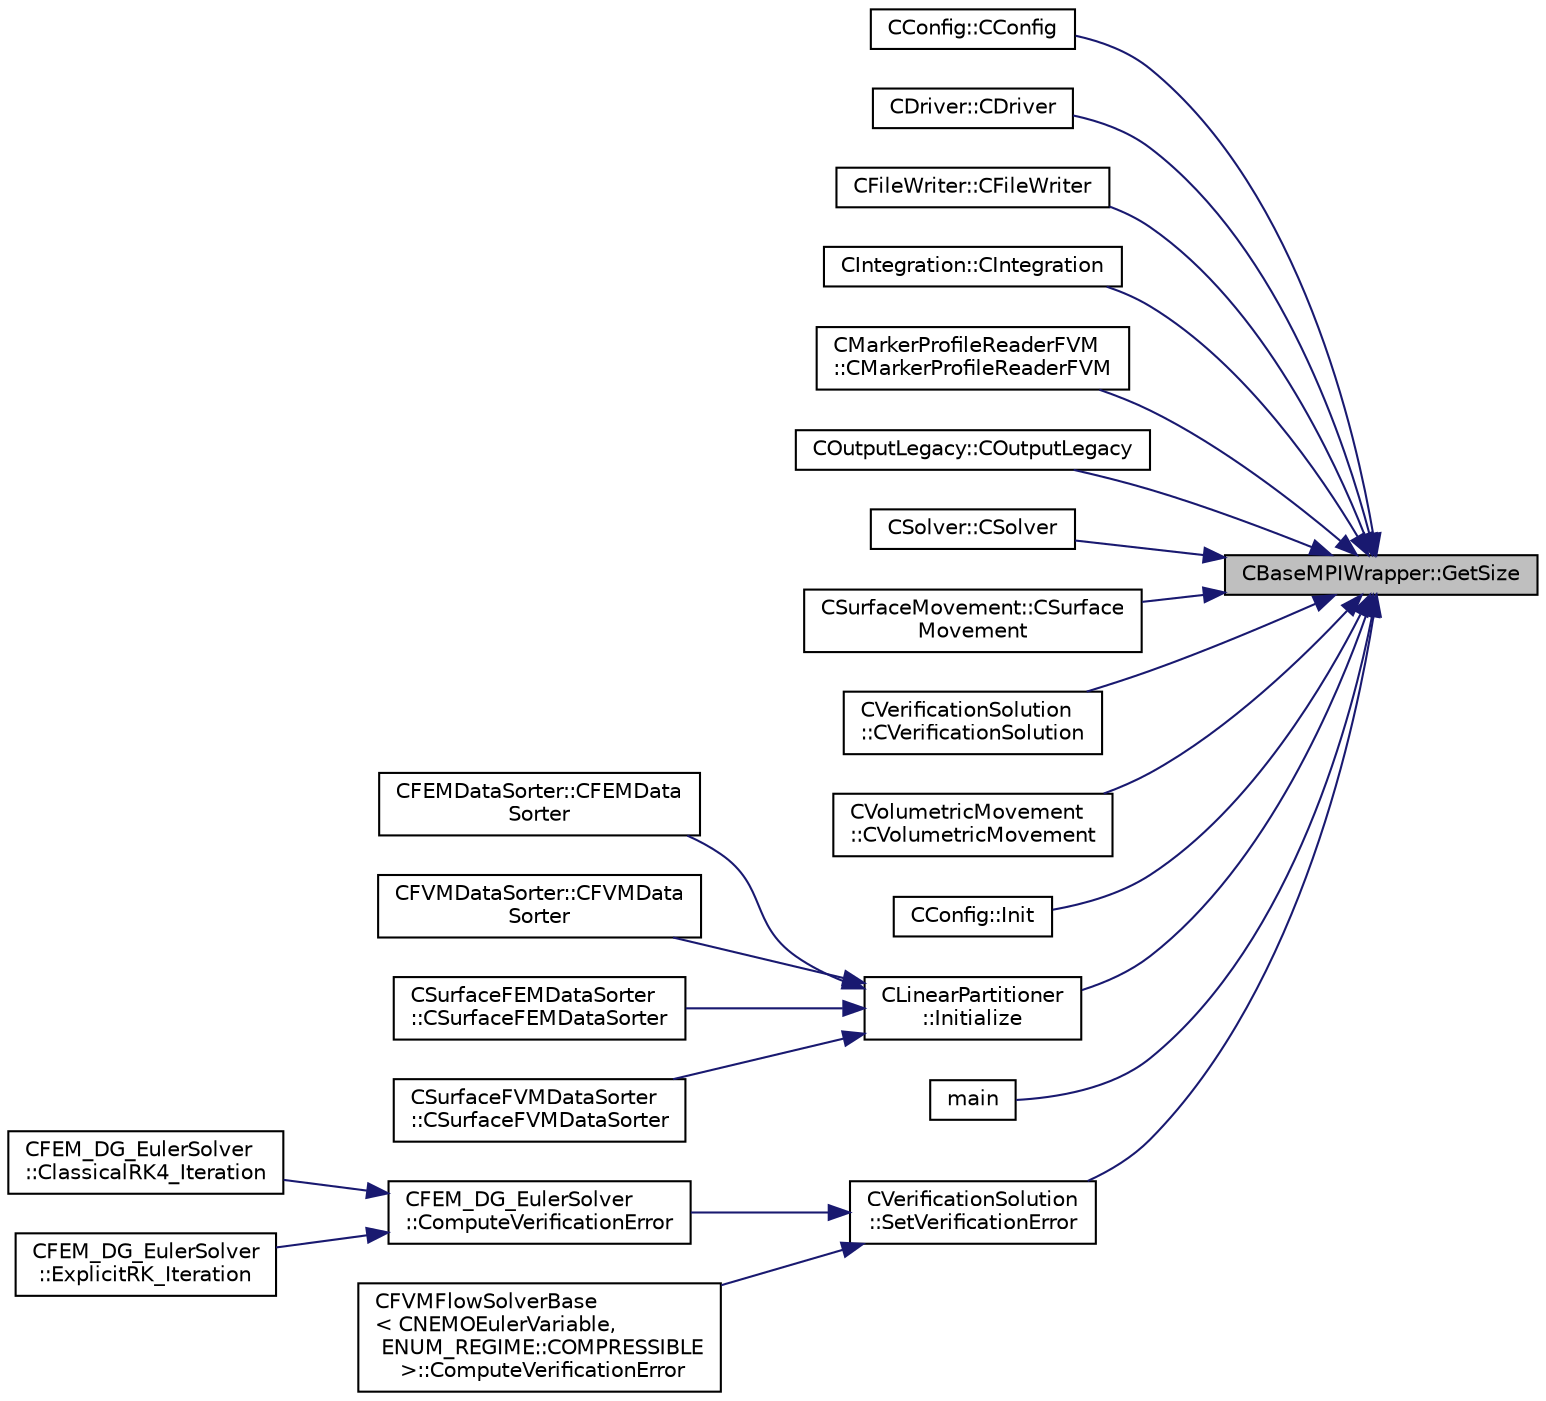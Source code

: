 digraph "CBaseMPIWrapper::GetSize"
{
 // LATEX_PDF_SIZE
  edge [fontname="Helvetica",fontsize="10",labelfontname="Helvetica",labelfontsize="10"];
  node [fontname="Helvetica",fontsize="10",shape=record];
  rankdir="RL";
  Node1 [label="CBaseMPIWrapper::GetSize",height=0.2,width=0.4,color="black", fillcolor="grey75", style="filled", fontcolor="black",tooltip=" "];
  Node1 -> Node2 [dir="back",color="midnightblue",fontsize="10",style="solid",fontname="Helvetica"];
  Node2 [label="CConfig::CConfig",height=0.2,width=0.4,color="black", fillcolor="white", style="filled",URL="$classCConfig.html#a5a75292fde1d25d31e9af11ab0a4d14a",tooltip="Constructor of the class which reads the input file."];
  Node1 -> Node3 [dir="back",color="midnightblue",fontsize="10",style="solid",fontname="Helvetica"];
  Node3 [label="CDriver::CDriver",height=0.2,width=0.4,color="black", fillcolor="white", style="filled",URL="$classCDriver.html#a3fca4a013a6efa9bbb38fe78a86b5f3d",tooltip="Constructor of the class."];
  Node1 -> Node4 [dir="back",color="midnightblue",fontsize="10",style="solid",fontname="Helvetica"];
  Node4 [label="CFileWriter::CFileWriter",height=0.2,width=0.4,color="black", fillcolor="white", style="filled",URL="$classCFileWriter.html#a5b1613eefbf813aa59edfeacfe7d8ff2",tooltip="Construct a file writer using field names, the data sorter and the file extension."];
  Node1 -> Node5 [dir="back",color="midnightblue",fontsize="10",style="solid",fontname="Helvetica"];
  Node5 [label="CIntegration::CIntegration",height=0.2,width=0.4,color="black", fillcolor="white", style="filled",URL="$classCIntegration.html#acadf2911ba4295ec2e1ccb9eecaab646",tooltip="Constructor of the class."];
  Node1 -> Node6 [dir="back",color="midnightblue",fontsize="10",style="solid",fontname="Helvetica"];
  Node6 [label="CMarkerProfileReaderFVM\l::CMarkerProfileReaderFVM",height=0.2,width=0.4,color="black", fillcolor="white", style="filled",URL="$classCMarkerProfileReaderFVM.html#a61ef80d2213d550cd49946026891a83b",tooltip="Constructor of the CMarkerProfileReaderFVM class."];
  Node1 -> Node7 [dir="back",color="midnightblue",fontsize="10",style="solid",fontname="Helvetica"];
  Node7 [label="COutputLegacy::COutputLegacy",height=0.2,width=0.4,color="black", fillcolor="white", style="filled",URL="$classCOutputLegacy.html#ac5f2f0373dfd9485af23d322950f33a7",tooltip="Constructor of the class."];
  Node1 -> Node8 [dir="back",color="midnightblue",fontsize="10",style="solid",fontname="Helvetica"];
  Node8 [label="CSolver::CSolver",height=0.2,width=0.4,color="black", fillcolor="white", style="filled",URL="$classCSolver.html#a0f2299b02ab92ac4919d3c3aad7f2a34",tooltip="Constructor of the class."];
  Node1 -> Node9 [dir="back",color="midnightblue",fontsize="10",style="solid",fontname="Helvetica"];
  Node9 [label="CSurfaceMovement::CSurface\lMovement",height=0.2,width=0.4,color="black", fillcolor="white", style="filled",URL="$classCSurfaceMovement.html#a9a4656fd81c1d47642db1ac3c0e34026",tooltip="Constructor of the class."];
  Node1 -> Node10 [dir="back",color="midnightblue",fontsize="10",style="solid",fontname="Helvetica"];
  Node10 [label="CVerificationSolution\l::CVerificationSolution",height=0.2,width=0.4,color="black", fillcolor="white", style="filled",URL="$classCVerificationSolution.html#accc7b5d0ebf27bb8c8932fab80c6f42e",tooltip=" "];
  Node1 -> Node11 [dir="back",color="midnightblue",fontsize="10",style="solid",fontname="Helvetica"];
  Node11 [label="CVolumetricMovement\l::CVolumetricMovement",height=0.2,width=0.4,color="black", fillcolor="white", style="filled",URL="$classCVolumetricMovement.html#a6a95354e05a54fa2d2422f07de8bcc78",tooltip="Constructor of the class."];
  Node1 -> Node12 [dir="back",color="midnightblue",fontsize="10",style="solid",fontname="Helvetica"];
  Node12 [label="CConfig::Init",height=0.2,width=0.4,color="black", fillcolor="white", style="filled",URL="$classCConfig.html#adb36276805a3ced540d69308c478245e",tooltip="Initialize common fields of the config structure."];
  Node1 -> Node13 [dir="back",color="midnightblue",fontsize="10",style="solid",fontname="Helvetica"];
  Node13 [label="CLinearPartitioner\l::Initialize",height=0.2,width=0.4,color="black", fillcolor="white", style="filled",URL="$classCLinearPartitioner.html#a372c1d9165a87d954fb6e5b2dc83bb0e",tooltip="Initialize the CLinearPartitioner class."];
  Node13 -> Node14 [dir="back",color="midnightblue",fontsize="10",style="solid",fontname="Helvetica"];
  Node14 [label="CFEMDataSorter::CFEMData\lSorter",height=0.2,width=0.4,color="black", fillcolor="white", style="filled",URL="$classCFEMDataSorter.html#a396ceee8aa88999d6774e69a9c46f833",tooltip="Constructor."];
  Node13 -> Node15 [dir="back",color="midnightblue",fontsize="10",style="solid",fontname="Helvetica"];
  Node15 [label="CFVMDataSorter::CFVMData\lSorter",height=0.2,width=0.4,color="black", fillcolor="white", style="filled",URL="$classCFVMDataSorter.html#ab2d3833fe3b87d98eee33a63db4e409c",tooltip="Constructor."];
  Node13 -> Node16 [dir="back",color="midnightblue",fontsize="10",style="solid",fontname="Helvetica"];
  Node16 [label="CSurfaceFEMDataSorter\l::CSurfaceFEMDataSorter",height=0.2,width=0.4,color="black", fillcolor="white", style="filled",URL="$classCSurfaceFEMDataSorter.html#a67ba24e259b8adb836521312562c7760",tooltip="Construct a file writer using field names and the data sorter."];
  Node13 -> Node17 [dir="back",color="midnightblue",fontsize="10",style="solid",fontname="Helvetica"];
  Node17 [label="CSurfaceFVMDataSorter\l::CSurfaceFVMDataSorter",height=0.2,width=0.4,color="black", fillcolor="white", style="filled",URL="$classCSurfaceFVMDataSorter.html#a5f7ba14312eace82cd61b48dca2801c3",tooltip="Structure to map the local sorted point ID to the global point ID."];
  Node1 -> Node18 [dir="back",color="midnightblue",fontsize="10",style="solid",fontname="Helvetica"];
  Node18 [label="main",height=0.2,width=0.4,color="black", fillcolor="white", style="filled",URL="$SU2__DEF_8cpp.html#a0ddf1224851353fc92bfbff6f499fa97",tooltip=" "];
  Node1 -> Node19 [dir="back",color="midnightblue",fontsize="10",style="solid",fontname="Helvetica"];
  Node19 [label="CVerificationSolution\l::SetVerificationError",height=0.2,width=0.4,color="black", fillcolor="white", style="filled",URL="$classCVerificationSolution.html#a467e0ccdb07f223326549273ddeb9fa9",tooltip="Calculate the global error metrics for verification cases."];
  Node19 -> Node20 [dir="back",color="midnightblue",fontsize="10",style="solid",fontname="Helvetica"];
  Node20 [label="CFEM_DG_EulerSolver\l::ComputeVerificationError",height=0.2,width=0.4,color="black", fillcolor="white", style="filled",URL="$classCFEM__DG__EulerSolver.html#a141f2b877000daec03e9aeb68ce6aebf",tooltip="Compute the global error measures (L2, Linf) for verification cases."];
  Node20 -> Node21 [dir="back",color="midnightblue",fontsize="10",style="solid",fontname="Helvetica"];
  Node21 [label="CFEM_DG_EulerSolver\l::ClassicalRK4_Iteration",height=0.2,width=0.4,color="black", fillcolor="white", style="filled",URL="$classCFEM__DG__EulerSolver.html#a5f05845eb2f1bb8619d7da896e6aa3f3",tooltip="Update the solution using the classical fourth-order Runge-Kutta scheme."];
  Node20 -> Node22 [dir="back",color="midnightblue",fontsize="10",style="solid",fontname="Helvetica"];
  Node22 [label="CFEM_DG_EulerSolver\l::ExplicitRK_Iteration",height=0.2,width=0.4,color="black", fillcolor="white", style="filled",URL="$classCFEM__DG__EulerSolver.html#a980de4518bb9a77a25146d56ae072acf",tooltip="Update the solution using a Runge-Kutta scheme."];
  Node19 -> Node23 [dir="back",color="midnightblue",fontsize="10",style="solid",fontname="Helvetica"];
  Node23 [label="CFVMFlowSolverBase\l\< CNEMOEulerVariable,\l ENUM_REGIME::COMPRESSIBLE\l \>::ComputeVerificationError",height=0.2,width=0.4,color="black", fillcolor="white", style="filled",URL="$classCFVMFlowSolverBase.html#aaad58ddeb885dd666534a526846d0991",tooltip="Compute the global error measures (L2, Linf) for verification cases."];
}
